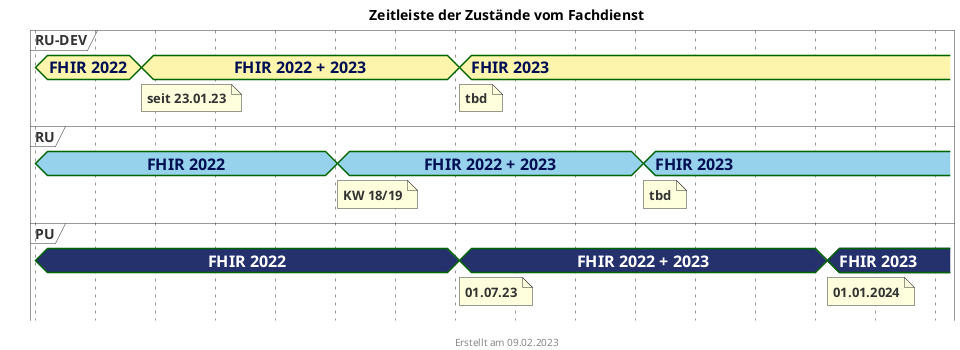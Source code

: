 @startuml fhir_version_timeline
<style>
root {
    Margin 0 0 0 30
}

timingDiagram {
  .rudevcolor {
    FontColor #000e52
    Fontsize 16
    FontStyle bold
    Backgroundcolor #FEF5AC
  }
  .rucolor {
    FontColor #000e52
    Fontsize 16
    FontStyle bold
    Backgroundcolor #97D2EC
  }
  .pucolor {
    FontColor #ffffff
    Fontsize 16
    FontStyle bold
    BackgroundColor #25316D
  }
}
</style>
title Zeitleiste der Zustände vom Fachdienst
footer Erstellt am 09.02.2023

concise "RU-DEV" as RUDEV <<rudevcolor>>
concise "RU" as RU <<rucolor>>
concise "PU" as PU <<pucolor>>


'30 days is scaled to 50 pixels
scale 2592000 as 60 pixels
hide time-axis
'manual time-axis
'use date format "dd.MM.yyyy"

@2022/12/01
RUDEV is "FHIR 2022"
RU is "FHIR 2022"
PU is "FHIR 2022"

@2023/01/23
RUDEV is "FHIR 2022 + 2023"
note bottom of RUDEV : seit 23.01.23

@2023/05/01
RU is "FHIR 2022 + 2023"
note bottom of RU : KW 18/19

@2023/07/01
PU is "FHIR 2022 + 2023"
note bottom of PU : 01.07.23
RUDEV is "FHIR 2023"
note bottom of RUDEV : tbd

@2023/10/01
RU is "FHIR 2023"
note bottom of RU : tbd


@2024/01/01
PU is "FHIR 2023"
note bottom of PU : 01.01.2024

@2024/02/01
@enduml